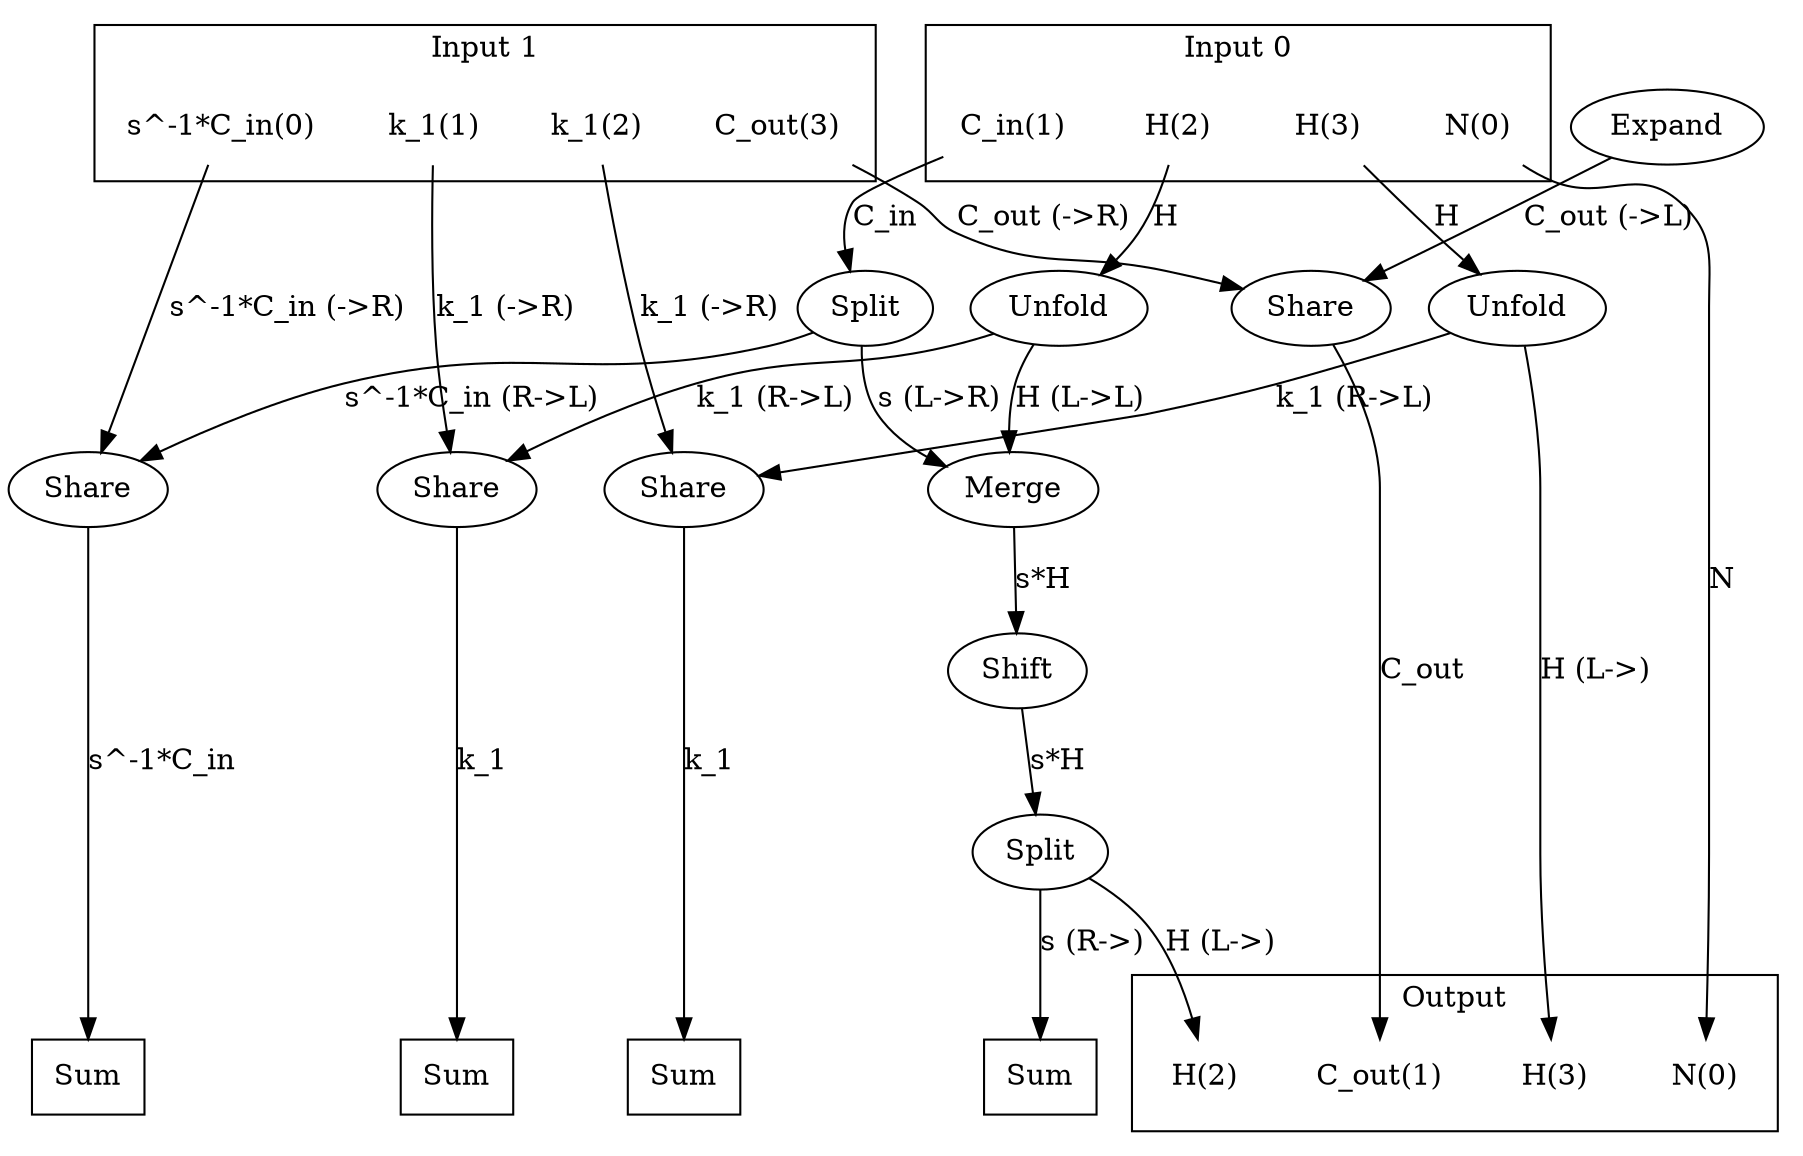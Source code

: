 digraph kernel_generated {
newrank = true;
op_0x55a308d95910 [label="Split"];
op_0x55a3093b8700 [label="Share"];
op_0x55a3093b87f0 [label="Share"];
op_0x55a3093b8890 [label="Share"];
op_0x55a3093b8c98 [label="Expand"];
op_0x55a3093b9600 [label="Shift"];
op_0x55a3093bb570 [label="Merge"];
op_0x55a3093bb900 [label="Unfold"];
op_0x55a3093bbb00 [label="Unfold"];
op_0x55a3093bdd60 [label="Split"];
op_0x55a3093ce470 [label="Share"];
reduce_0x7effd8002ce8 [label="Sum", shape=box];
reduce_0x7effd8001a98 [label="Sum", shape=box];
reduce_0x7effd8001ab0 [label="Sum", shape=box];
reduce_0x7effd8005640 [label="Sum", shape=box];
subgraph cluster_out {
label = "Output";
out_0 [label="N(0)", shape=none];
out_1 [label="C_out(1)", shape=none];
out_2 [label="H(2)", shape=none];
out_3 [label="H(3)", shape=none];
}
{ rank = same;
reduce_0x7effd8002ce8;
reduce_0x7effd8001a98;
reduce_0x7effd8001ab0;
reduce_0x7effd8005640;
out_0;
out_1;
out_2;
out_3;
}
subgraph cluster_in_0 {
label = "Input 0";
in_0_0 [label="N(0)", shape=none];
in_0_1 [label="C_in(1)", shape=none];
in_0_2 [label="H(2)", shape=none];
in_0_3 [label="H(3)", shape=none];
}
subgraph cluster_in_1 {
label = "Input 1";
in_1_0 [label="s^-1*C_in(0)", shape=none];
in_1_1 [label="k_1(1)", shape=none];
in_1_2 [label="k_1(2)", shape=none];
in_1_3 [label="C_out(3)", shape=none];
}
{ rank = same;
in_0_0;
in_0_1;
in_0_2;
in_0_3;
in_1_0;
in_1_1;
in_1_2;
in_1_3;
}
in_0_0 -> out_0 [label="N"];
in_0_1 -> op_0x55a308d95910 [label="C_in"];
in_0_2 -> op_0x55a3093bbb00 [label="H"];
in_0_3 -> op_0x55a3093bb900 [label="H"];
in_1_0 -> op_0x55a3093ce470 [label="s^-1*C_in (->R)"];
in_1_1 -> op_0x55a3093b8890 [label="k_1 (->R)"];
in_1_2 -> op_0x55a3093b87f0 [label="k_1 (->R)"];
in_1_3 -> op_0x55a3093b8700 [label="C_out (->R)"];
op_0x55a3093b8700 -> out_1 [label="C_out"];
op_0x55a3093bdd60 -> out_2 [label="H (L->)"];
op_0x55a3093bb900 -> out_3 [label="H (L->)"];
op_0x55a3093b8c98 -> op_0x55a3093b8700 [label="C_out (->L)"];
op_0x55a3093bb900 -> op_0x55a3093b87f0 [label="k_1 (R->L)"];
op_0x55a3093bbb00 -> op_0x55a3093b8890 [label="k_1 (R->L)"];
op_0x55a3093bb570 -> op_0x55a3093b9600 [label="s*H"];
op_0x55a3093bbb00 -> op_0x55a3093bb570 [label="H (L->L)"];
op_0x55a308d95910 -> op_0x55a3093bb570 [label="s (L->R)"];
op_0x55a3093b9600 -> op_0x55a3093bdd60 [label="s*H"];
op_0x55a308d95910 -> op_0x55a3093ce470 [label="s^-1*C_in (R->L)"];
op_0x55a3093b87f0 -> reduce_0x7effd8001a98 [label="k_1"];
op_0x55a3093b8890 -> reduce_0x7effd8001ab0 [label="k_1"];
op_0x55a3093bdd60 -> reduce_0x7effd8002ce8 [label="s (R->)"];
op_0x55a3093ce470 -> reduce_0x7effd8005640 [label="s^-1*C_in"];
}
